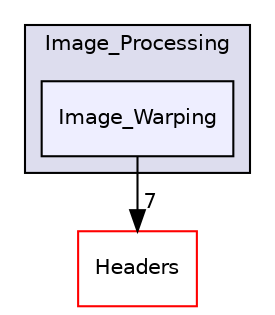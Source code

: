 digraph "Image_Warping" {
  compound=true
  node [ fontsize="10", fontname="Helvetica"];
  edge [ labelfontsize="10", labelfontname="Helvetica"];
  subgraph clusterdir_5bb2369b5f7fa649cc93423e9de5b920 {
    graph [ bgcolor="#ddddee", pencolor="black", label="Image_Processing" fontname="Helvetica", fontsize="10", URL="dir_5bb2369b5f7fa649cc93423e9de5b920.html"]
  dir_b7afc61ef02cd27921c42aa91ef9cc04 [shape=box, label="Image_Warping", style="filled", fillcolor="#eeeeff", pencolor="black", URL="dir_b7afc61ef02cd27921c42aa91ef9cc04.html"];
  }
  dir_3ed09e8ce6640af79318ee4a8db1ede0 [shape=box label="Headers" fillcolor="white" style="filled" color="red" URL="dir_3ed09e8ce6640af79318ee4a8db1ede0.html"];
  dir_b7afc61ef02cd27921c42aa91ef9cc04->dir_3ed09e8ce6640af79318ee4a8db1ede0 [headlabel="7", labeldistance=1.5 headhref="dir_000073_000008.html"];
}
